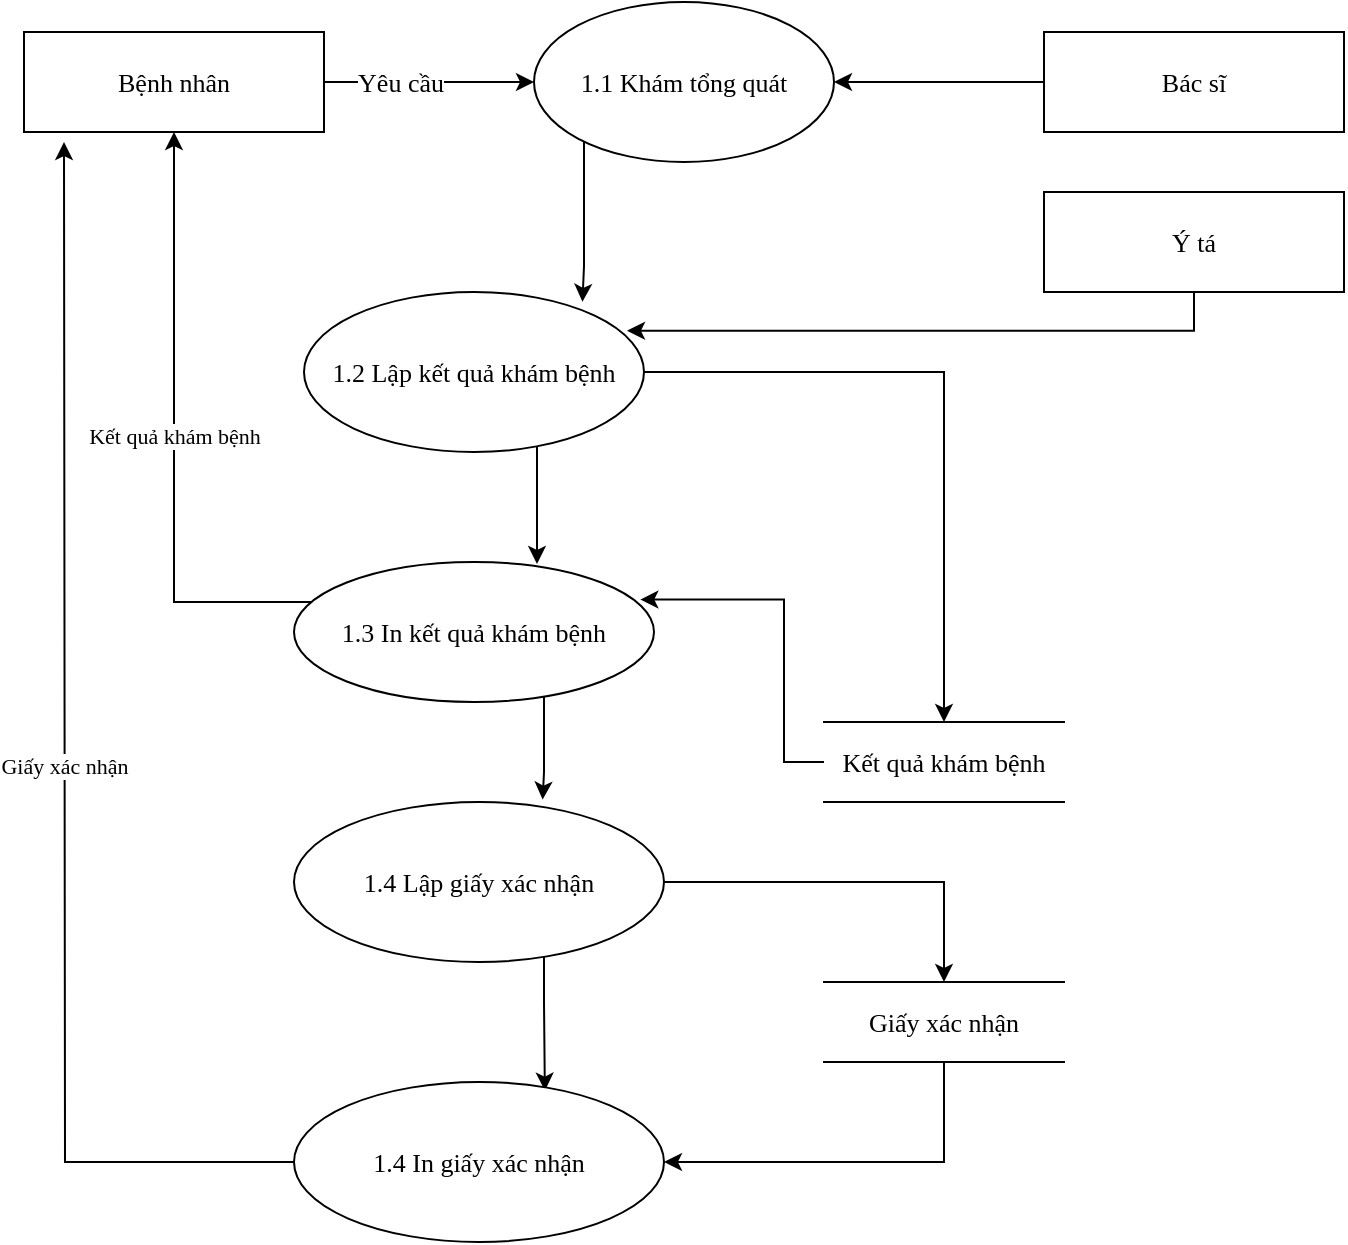 <mxfile version="13.10.4" type="github">
  <diagram id="Mxm1dUAWvy3WExNRvF5A" name="Page-1">
    <mxGraphModel dx="1019" dy="456" grid="1" gridSize="10" guides="1" tooltips="1" connect="1" arrows="1" fold="1" page="1" pageScale="1" pageWidth="850" pageHeight="1100" math="0" shadow="0">
      <root>
        <mxCell id="0" />
        <mxCell id="1" parent="0" />
        <mxCell id="ANEzr8IRUE6M4mt4cOzF-3" style="edgeStyle=orthogonalEdgeStyle;rounded=0;orthogonalLoop=1;jettySize=auto;html=1;fontFamily=Times New Roman;fontSize=13;" parent="1" source="ANEzr8IRUE6M4mt4cOzF-1" target="ANEzr8IRUE6M4mt4cOzF-2" edge="1">
          <mxGeometry relative="1" as="geometry" />
        </mxCell>
        <mxCell id="ANEzr8IRUE6M4mt4cOzF-9" value="Yêu cầu" style="edgeLabel;html=1;align=center;verticalAlign=middle;resizable=0;points=[];fontFamily=Times New Roman;fontSize=13;" parent="ANEzr8IRUE6M4mt4cOzF-3" vertex="1" connectable="0">
          <mxGeometry x="-0.287" y="-1" relative="1" as="geometry">
            <mxPoint y="-1" as="offset" />
          </mxGeometry>
        </mxCell>
        <mxCell id="ANEzr8IRUE6M4mt4cOzF-1" value="Bệnh nhân" style="rounded=0;whiteSpace=wrap;html=1;fontFamily=Times New Roman;fontSize=13;" parent="1" vertex="1">
          <mxGeometry x="50" y="125" width="150" height="50" as="geometry" />
        </mxCell>
        <mxCell id="wjU2I22CJAXhSns64f5a-3" style="edgeStyle=orthogonalEdgeStyle;rounded=0;orthogonalLoop=1;jettySize=auto;html=1;exitX=1;exitY=1;exitDx=0;exitDy=0;entryX=0.819;entryY=0.061;entryDx=0;entryDy=0;entryPerimeter=0;fontFamily=Times New Roman;" edge="1" parent="1" source="ANEzr8IRUE6M4mt4cOzF-2" target="wjU2I22CJAXhSns64f5a-2">
          <mxGeometry relative="1" as="geometry">
            <mxPoint x="250" y="190" as="targetPoint" />
            <Array as="points">
              <mxPoint x="330" y="178" />
              <mxPoint x="330" y="242" />
            </Array>
          </mxGeometry>
        </mxCell>
        <mxCell id="ANEzr8IRUE6M4mt4cOzF-2" value="1.1 Khám tổng quát" style="ellipse;whiteSpace=wrap;html=1;fontFamily=Times New Roman;fontSize=13;" parent="1" vertex="1">
          <mxGeometry x="305" y="110" width="150" height="80" as="geometry" />
        </mxCell>
        <mxCell id="ANEzr8IRUE6M4mt4cOzF-4" style="edgeStyle=orthogonalEdgeStyle;rounded=0;orthogonalLoop=1;jettySize=auto;html=1;exitX=0.5;exitY=1;exitDx=0;exitDy=0;fontFamily=Times New Roman;fontSize=13;" parent="1" source="ANEzr8IRUE6M4mt4cOzF-1" target="ANEzr8IRUE6M4mt4cOzF-1" edge="1">
          <mxGeometry relative="1" as="geometry" />
        </mxCell>
        <mxCell id="wjU2I22CJAXhSns64f5a-17" style="edgeStyle=orthogonalEdgeStyle;rounded=0;orthogonalLoop=1;jettySize=auto;html=1;entryX=0.678;entryY=0.054;entryDx=0;entryDy=0;entryPerimeter=0;fontFamily=Times New Roman;" edge="1" parent="1" source="ANEzr8IRUE6M4mt4cOzF-5" target="wjU2I22CJAXhSns64f5a-14">
          <mxGeometry relative="1" as="geometry">
            <Array as="points">
              <mxPoint x="310" y="610" />
              <mxPoint x="310" y="610" />
            </Array>
          </mxGeometry>
        </mxCell>
        <mxCell id="wjU2I22CJAXhSns64f5a-20" style="edgeStyle=orthogonalEdgeStyle;rounded=0;orthogonalLoop=1;jettySize=auto;html=1;entryX=0.5;entryY=0;entryDx=0;entryDy=0;fontFamily=Times New Roman;" edge="1" parent="1" source="ANEzr8IRUE6M4mt4cOzF-5" target="wjU2I22CJAXhSns64f5a-19">
          <mxGeometry relative="1" as="geometry" />
        </mxCell>
        <mxCell id="ANEzr8IRUE6M4mt4cOzF-5" value="1.4 Lập giấy xác nhận" style="ellipse;whiteSpace=wrap;html=1;fontFamily=Times New Roman;fontSize=13;" parent="1" vertex="1">
          <mxGeometry x="185" y="510" width="185" height="80" as="geometry" />
        </mxCell>
        <mxCell id="ANEzr8IRUE6M4mt4cOzF-7" style="edgeStyle=orthogonalEdgeStyle;rounded=0;orthogonalLoop=1;jettySize=auto;html=1;entryX=1;entryY=0.5;entryDx=0;entryDy=0;fontFamily=Times New Roman;fontSize=13;" parent="1" source="ANEzr8IRUE6M4mt4cOzF-6" target="ANEzr8IRUE6M4mt4cOzF-2" edge="1">
          <mxGeometry relative="1" as="geometry" />
        </mxCell>
        <mxCell id="ANEzr8IRUE6M4mt4cOzF-6" value="Bác sĩ" style="rounded=0;whiteSpace=wrap;html=1;fontFamily=Times New Roman;fontSize=13;" parent="1" vertex="1">
          <mxGeometry x="560" y="125" width="150" height="50" as="geometry" />
        </mxCell>
        <mxCell id="wjU2I22CJAXhSns64f5a-11" style="edgeStyle=orthogonalEdgeStyle;rounded=0;orthogonalLoop=1;jettySize=auto;html=1;entryX=0.962;entryY=0.268;entryDx=0;entryDy=0;entryPerimeter=0;fontFamily=Times New Roman;" edge="1" parent="1" source="1STHztM2joDHVqmPVoNL-5" target="wjU2I22CJAXhSns64f5a-4">
          <mxGeometry relative="1" as="geometry">
            <mxPoint x="440" y="380" as="targetPoint" />
            <Array as="points">
              <mxPoint x="430" y="490" />
              <mxPoint x="430" y="409" />
            </Array>
          </mxGeometry>
        </mxCell>
        <mxCell id="1STHztM2joDHVqmPVoNL-5" value="Kết quả khám bệnh" style="shape=partialRectangle;whiteSpace=wrap;html=1;left=0;right=0;fillColor=none;fontFamily=Times New Roman;fontSize=13;" parent="1" vertex="1">
          <mxGeometry x="450" y="470" width="120" height="40" as="geometry" />
        </mxCell>
        <mxCell id="wjU2I22CJAXhSns64f5a-5" style="edgeStyle=orthogonalEdgeStyle;rounded=0;orthogonalLoop=1;jettySize=auto;html=1;entryX=0.5;entryY=0;entryDx=0;entryDy=0;fontFamily=Times New Roman;" edge="1" parent="1" source="wjU2I22CJAXhSns64f5a-2" target="1STHztM2joDHVqmPVoNL-5">
          <mxGeometry relative="1" as="geometry">
            <mxPoint x="600" y="380" as="targetPoint" />
            <Array as="points">
              <mxPoint x="510" y="295" />
            </Array>
          </mxGeometry>
        </mxCell>
        <mxCell id="wjU2I22CJAXhSns64f5a-6" style="edgeStyle=orthogonalEdgeStyle;rounded=0;orthogonalLoop=1;jettySize=auto;html=1;entryX=0.675;entryY=0.014;entryDx=0;entryDy=0;entryPerimeter=0;fontFamily=Times New Roman;" edge="1" parent="1" source="wjU2I22CJAXhSns64f5a-2" target="wjU2I22CJAXhSns64f5a-4">
          <mxGeometry relative="1" as="geometry">
            <mxPoint x="551" y="399" as="targetPoint" />
            <Array as="points">
              <mxPoint x="307" y="370" />
            </Array>
          </mxGeometry>
        </mxCell>
        <mxCell id="wjU2I22CJAXhSns64f5a-2" value="1.2 Lập kết quả khám bệnh" style="ellipse;whiteSpace=wrap;html=1;fontFamily=Times New Roman;fontSize=13;" vertex="1" parent="1">
          <mxGeometry x="190" y="255" width="170" height="80" as="geometry" />
        </mxCell>
        <mxCell id="wjU2I22CJAXhSns64f5a-10" value="Kết quả khám bệnh" style="edgeStyle=orthogonalEdgeStyle;rounded=0;orthogonalLoop=1;jettySize=auto;html=1;fontFamily=Times New Roman;" edge="1" parent="1" source="wjU2I22CJAXhSns64f5a-4" target="ANEzr8IRUE6M4mt4cOzF-1">
          <mxGeometry relative="1" as="geometry">
            <Array as="points">
              <mxPoint x="125" y="410" />
            </Array>
          </mxGeometry>
        </mxCell>
        <mxCell id="wjU2I22CJAXhSns64f5a-16" style="edgeStyle=orthogonalEdgeStyle;rounded=0;orthogonalLoop=1;jettySize=auto;html=1;entryX=0.672;entryY=-0.015;entryDx=0;entryDy=0;entryPerimeter=0;fontFamily=Times New Roman;" edge="1" parent="1" source="wjU2I22CJAXhSns64f5a-4" target="ANEzr8IRUE6M4mt4cOzF-5">
          <mxGeometry relative="1" as="geometry">
            <Array as="points">
              <mxPoint x="310" y="495" />
              <mxPoint x="309" y="495" />
            </Array>
          </mxGeometry>
        </mxCell>
        <mxCell id="wjU2I22CJAXhSns64f5a-4" value="1.3 In kết quả khám bệnh" style="ellipse;whiteSpace=wrap;html=1;fontFamily=Times New Roman;fontSize=13;" vertex="1" parent="1">
          <mxGeometry x="185" y="390" width="180" height="70" as="geometry" />
        </mxCell>
        <mxCell id="wjU2I22CJAXhSns64f5a-18" style="edgeStyle=orthogonalEdgeStyle;rounded=0;orthogonalLoop=1;jettySize=auto;html=1;entryX=0.95;entryY=0.242;entryDx=0;entryDy=0;entryPerimeter=0;fontFamily=Times New Roman;" edge="1" parent="1" source="wjU2I22CJAXhSns64f5a-12" target="wjU2I22CJAXhSns64f5a-2">
          <mxGeometry relative="1" as="geometry">
            <Array as="points">
              <mxPoint x="635" y="274" />
            </Array>
          </mxGeometry>
        </mxCell>
        <mxCell id="wjU2I22CJAXhSns64f5a-12" value="Ý tá" style="rounded=0;whiteSpace=wrap;html=1;fontFamily=Times New Roman;fontSize=13;" vertex="1" parent="1">
          <mxGeometry x="560" y="205" width="150" height="50" as="geometry" />
        </mxCell>
        <mxCell id="wjU2I22CJAXhSns64f5a-22" value="Giấy xác nhận" style="edgeStyle=orthogonalEdgeStyle;rounded=0;orthogonalLoop=1;jettySize=auto;html=1;fontFamily=Times New Roman;" edge="1" parent="1" source="wjU2I22CJAXhSns64f5a-14">
          <mxGeometry relative="1" as="geometry">
            <mxPoint x="70" y="180" as="targetPoint" />
          </mxGeometry>
        </mxCell>
        <mxCell id="wjU2I22CJAXhSns64f5a-14" value="1.4 In giấy xác nhận" style="ellipse;whiteSpace=wrap;html=1;fontFamily=Times New Roman;fontSize=13;" vertex="1" parent="1">
          <mxGeometry x="185" y="650" width="185" height="80" as="geometry" />
        </mxCell>
        <mxCell id="wjU2I22CJAXhSns64f5a-21" style="edgeStyle=orthogonalEdgeStyle;rounded=0;orthogonalLoop=1;jettySize=auto;html=1;entryX=1;entryY=0.5;entryDx=0;entryDy=0;fontFamily=Times New Roman;" edge="1" parent="1" source="wjU2I22CJAXhSns64f5a-19" target="wjU2I22CJAXhSns64f5a-14">
          <mxGeometry relative="1" as="geometry">
            <Array as="points">
              <mxPoint x="510" y="690" />
            </Array>
          </mxGeometry>
        </mxCell>
        <mxCell id="wjU2I22CJAXhSns64f5a-19" value="Giấy xác nhận" style="shape=partialRectangle;whiteSpace=wrap;html=1;left=0;right=0;fillColor=none;fontFamily=Times New Roman;fontSize=13;" vertex="1" parent="1">
          <mxGeometry x="450" y="600" width="120" height="40" as="geometry" />
        </mxCell>
      </root>
    </mxGraphModel>
  </diagram>
</mxfile>
